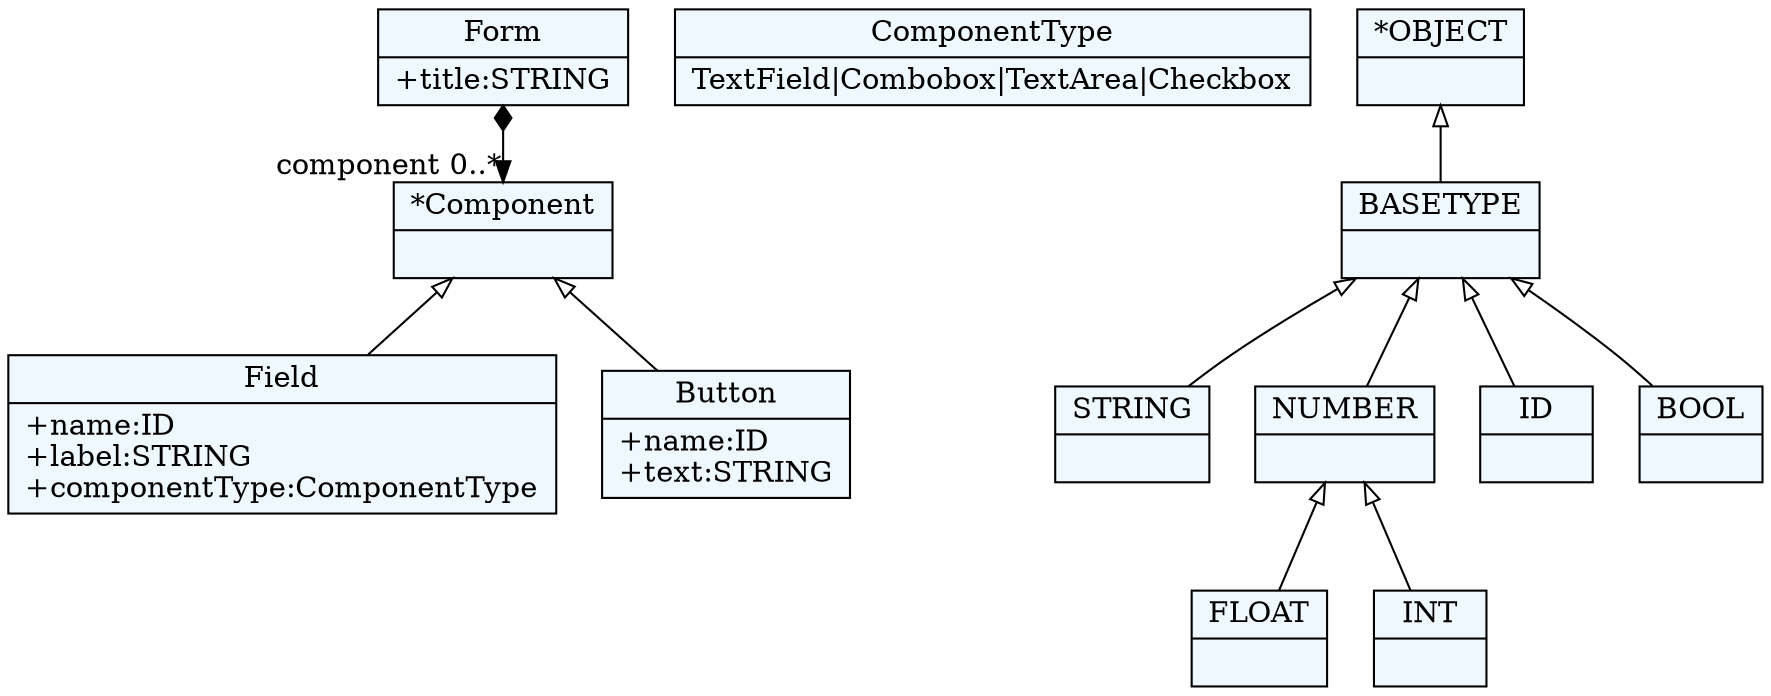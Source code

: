
    digraph xtext {
    fontname = "Bitstream Vera Sans"
    fontsize = 8
    node[
        shape=record,
        style=filled,
        fillcolor=aliceblue
    ]
    nodesep = 0.3
    edge[dir=black,arrowtail=empty]


15417400[ label="{Field|+name:ID\l+label:STRING\l+componentType:ComponentType\l}"]

15411192[ label="{Button|+name:ID\l+text:STRING\l}"]

15423320[ label="{ComponentType|TextField\|Combobox\|TextArea\|Checkbox}"]

15409208[ label="{*Component|}"]
15409208 -> 15411192 [dir=back]
15409208 -> 15417400 [dir=back]

15407224 -> 15409208[arrowtail=diamond, dir=both, headlabel="component 0..*"]
15407224[ label="{Form|+title:STRING\l}"]

15231800[ label="{*OBJECT|}"]
15231800 -> 15228904 [dir=back]

13950760[ label="{STRING|}"]

15225624[ label="{NUMBER|}"]
15225624 -> 15222728 [dir=back]
15225624 -> 15220072 [dir=back]

13962840[ label="{ID|}"]

15222728[ label="{FLOAT|}"]

15228904[ label="{BASETYPE|}"]
15228904 -> 15225624 [dir=back]
15228904 -> 13952744 [dir=back]
15228904 -> 13962840 [dir=back]
15228904 -> 13950760 [dir=back]

13952744[ label="{BOOL|}"]

15220072[ label="{INT|}"]


}
